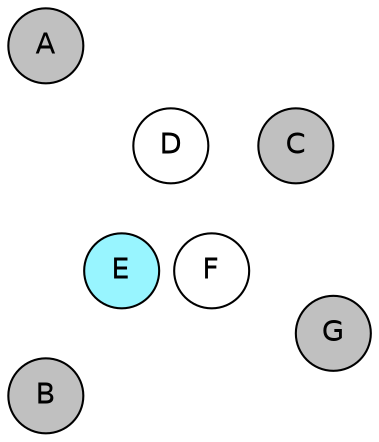 
graph {

layout = circo;
mindist = .1

node [shape = circle, fontname = Helvetica, margin = 0, style = filled]
edge [style=invis]

subgraph 1 {
	E -- F -- F# -- G -- G# -- A -- A# -- B -- C -- C# -- D -- D# -- E
}

C [fillcolor = gray];
C# [fillcolor = white];
D [fillcolor = white];
D# [fillcolor = white];
E [fillcolor = cadetblue1];
F [fillcolor = white];
F# [fillcolor = gray];
G [fillcolor = gray];
G# [fillcolor = gray];
A [fillcolor = gray];
A# [fillcolor = white];
B [fillcolor = gray];
}
